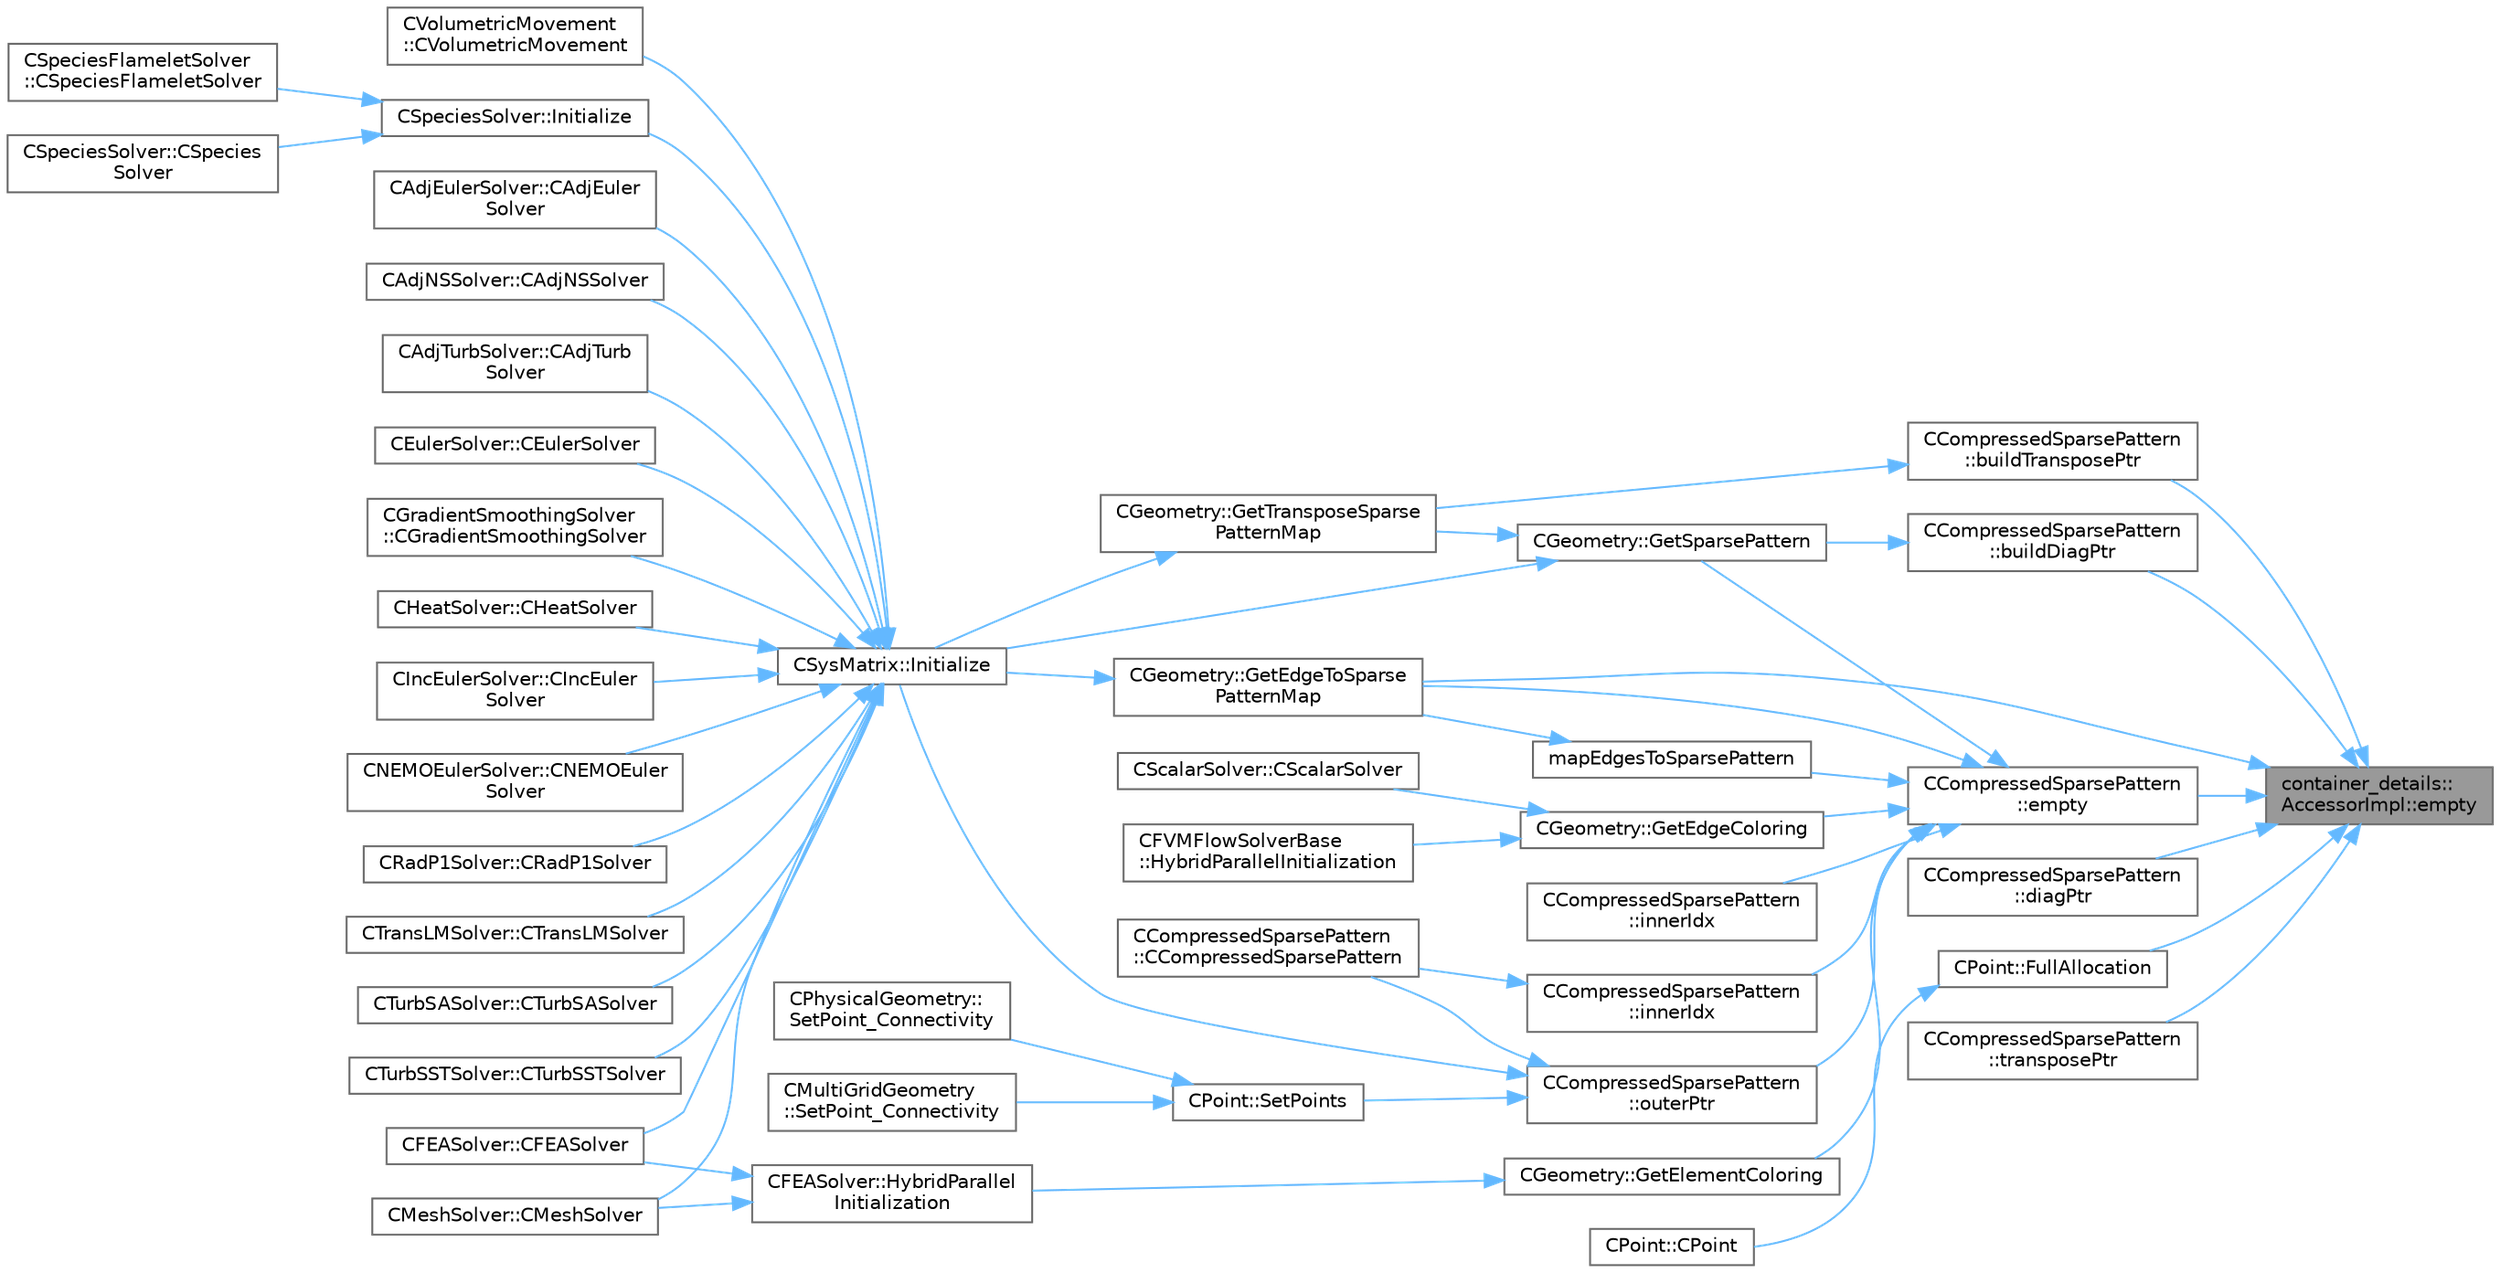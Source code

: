 digraph "container_details::AccessorImpl::empty"
{
 // LATEX_PDF_SIZE
  bgcolor="transparent";
  edge [fontname=Helvetica,fontsize=10,labelfontname=Helvetica,labelfontsize=10];
  node [fontname=Helvetica,fontsize=10,shape=box,height=0.2,width=0.4];
  rankdir="RL";
  Node1 [id="Node000001",label="container_details::\lAccessorImpl::empty",height=0.2,width=0.4,color="gray40", fillcolor="grey60", style="filled", fontcolor="black",tooltip=" "];
  Node1 -> Node2 [id="edge1_Node000001_Node000002",dir="back",color="steelblue1",style="solid",tooltip=" "];
  Node2 [id="Node000002",label="CCompressedSparsePattern\l::buildDiagPtr",height=0.2,width=0.4,color="grey40", fillcolor="white", style="filled",URL="$classCCompressedSparsePattern.html#ae5cfc35029134b4312a9c50380e41b75",tooltip="Build a list of pointers to the diagonal entries of the pattern."];
  Node2 -> Node3 [id="edge2_Node000002_Node000003",dir="back",color="steelblue1",style="solid",tooltip=" "];
  Node3 [id="Node000003",label="CGeometry::GetSparsePattern",height=0.2,width=0.4,color="grey40", fillcolor="white", style="filled",URL="$classCGeometry.html#ae9384368c5032d69b68a389fef8ded4b",tooltip="Get the sparse pattern of \"type\" with given level of fill."];
  Node3 -> Node4 [id="edge3_Node000003_Node000004",dir="back",color="steelblue1",style="solid",tooltip=" "];
  Node4 [id="Node000004",label="CGeometry::GetTransposeSparse\lPatternMap",height=0.2,width=0.4,color="grey40", fillcolor="white", style="filled",URL="$classCGeometry.html#a93838f0e718dd1c69b1a39e30083ad88",tooltip="Get the transpose of the (main, i.e 0 fill) sparse pattern (e.g. CSR becomes CSC)."];
  Node4 -> Node5 [id="edge4_Node000004_Node000005",dir="back",color="steelblue1",style="solid",tooltip=" "];
  Node5 [id="Node000005",label="CSysMatrix::Initialize",height=0.2,width=0.4,color="grey40", fillcolor="white", style="filled",URL="$classCSysMatrix.html#ae17220ac30c2abcc7fdd3c5dc8f04571",tooltip="Initializes the sparse matrix."];
  Node5 -> Node6 [id="edge5_Node000005_Node000006",dir="back",color="steelblue1",style="solid",tooltip=" "];
  Node6 [id="Node000006",label="CAdjEulerSolver::CAdjEuler\lSolver",height=0.2,width=0.4,color="grey40", fillcolor="white", style="filled",URL="$classCAdjEulerSolver.html#a0a739888df9436d4707665d152a7af1a",tooltip=" "];
  Node5 -> Node7 [id="edge6_Node000005_Node000007",dir="back",color="steelblue1",style="solid",tooltip=" "];
  Node7 [id="Node000007",label="CAdjNSSolver::CAdjNSSolver",height=0.2,width=0.4,color="grey40", fillcolor="white", style="filled",URL="$classCAdjNSSolver.html#a323f1dc7c0b9fe00d1911eeeea365d46",tooltip=" "];
  Node5 -> Node8 [id="edge7_Node000005_Node000008",dir="back",color="steelblue1",style="solid",tooltip=" "];
  Node8 [id="Node000008",label="CAdjTurbSolver::CAdjTurb\lSolver",height=0.2,width=0.4,color="grey40", fillcolor="white", style="filled",URL="$classCAdjTurbSolver.html#a621bdae0b081f25a67425cc037cd90a2",tooltip=" "];
  Node5 -> Node9 [id="edge8_Node000005_Node000009",dir="back",color="steelblue1",style="solid",tooltip=" "];
  Node9 [id="Node000009",label="CEulerSolver::CEulerSolver",height=0.2,width=0.4,color="grey40", fillcolor="white", style="filled",URL="$classCEulerSolver.html#acb987947b2e76a9900605cb5fee72460",tooltip="Main constructor of this class."];
  Node5 -> Node10 [id="edge9_Node000005_Node000010",dir="back",color="steelblue1",style="solid",tooltip=" "];
  Node10 [id="Node000010",label="CFEASolver::CFEASolver",height=0.2,width=0.4,color="grey40", fillcolor="white", style="filled",URL="$classCFEASolver.html#a1d4c7d17d9c7143d3079fc78fae1599d",tooltip=" "];
  Node5 -> Node11 [id="edge10_Node000005_Node000011",dir="back",color="steelblue1",style="solid",tooltip=" "];
  Node11 [id="Node000011",label="CGradientSmoothingSolver\l::CGradientSmoothingSolver",height=0.2,width=0.4,color="grey40", fillcolor="white", style="filled",URL="$classCGradientSmoothingSolver.html#a388e06af9042060ac43193566bb03cc8",tooltip="Constructor of the class."];
  Node5 -> Node12 [id="edge11_Node000005_Node000012",dir="back",color="steelblue1",style="solid",tooltip=" "];
  Node12 [id="Node000012",label="CHeatSolver::CHeatSolver",height=0.2,width=0.4,color="grey40", fillcolor="white", style="filled",URL="$classCHeatSolver.html#a89c9ece2b98a950e53f4ee9482968186",tooltip="Constructor of the class."];
  Node5 -> Node13 [id="edge12_Node000005_Node000013",dir="back",color="steelblue1",style="solid",tooltip=" "];
  Node13 [id="Node000013",label="CIncEulerSolver::CIncEuler\lSolver",height=0.2,width=0.4,color="grey40", fillcolor="white", style="filled",URL="$classCIncEulerSolver.html#a2a0c72c1d1d79e45c69da03e01f6281a",tooltip="Constructor of the class."];
  Node5 -> Node14 [id="edge13_Node000005_Node000014",dir="back",color="steelblue1",style="solid",tooltip=" "];
  Node14 [id="Node000014",label="CMeshSolver::CMeshSolver",height=0.2,width=0.4,color="grey40", fillcolor="white", style="filled",URL="$classCMeshSolver.html#a728930536c48c01f17b91808115fdb91",tooltip="Constructor of the class."];
  Node5 -> Node15 [id="edge14_Node000005_Node000015",dir="back",color="steelblue1",style="solid",tooltip=" "];
  Node15 [id="Node000015",label="CNEMOEulerSolver::CNEMOEuler\lSolver",height=0.2,width=0.4,color="grey40", fillcolor="white", style="filled",URL="$classCNEMOEulerSolver.html#a192d56e184ee19ad0b0dd3282b74f1e6",tooltip="Contructor of the class."];
  Node5 -> Node16 [id="edge15_Node000005_Node000016",dir="back",color="steelblue1",style="solid",tooltip=" "];
  Node16 [id="Node000016",label="CRadP1Solver::CRadP1Solver",height=0.2,width=0.4,color="grey40", fillcolor="white", style="filled",URL="$classCRadP1Solver.html#ae423cf9af88b527eb54ebce86227d96a",tooltip=" "];
  Node5 -> Node17 [id="edge16_Node000005_Node000017",dir="back",color="steelblue1",style="solid",tooltip=" "];
  Node17 [id="Node000017",label="CTransLMSolver::CTransLMSolver",height=0.2,width=0.4,color="grey40", fillcolor="white", style="filled",URL="$classCTransLMSolver.html#a20abc5682fb22268537da1eac0abf24d",tooltip=" "];
  Node5 -> Node18 [id="edge17_Node000005_Node000018",dir="back",color="steelblue1",style="solid",tooltip=" "];
  Node18 [id="Node000018",label="CTurbSASolver::CTurbSASolver",height=0.2,width=0.4,color="grey40", fillcolor="white", style="filled",URL="$classCTurbSASolver.html#a06a8b09d1563dd48f364ff6e97c25cd8",tooltip="Constructor."];
  Node5 -> Node19 [id="edge18_Node000005_Node000019",dir="back",color="steelblue1",style="solid",tooltip=" "];
  Node19 [id="Node000019",label="CTurbSSTSolver::CTurbSSTSolver",height=0.2,width=0.4,color="grey40", fillcolor="white", style="filled",URL="$classCTurbSSTSolver.html#a84beba65418c7c2ca4f4843b989b360a",tooltip="Constructor."];
  Node5 -> Node20 [id="edge19_Node000005_Node000020",dir="back",color="steelblue1",style="solid",tooltip=" "];
  Node20 [id="Node000020",label="CVolumetricMovement\l::CVolumetricMovement",height=0.2,width=0.4,color="grey40", fillcolor="white", style="filled",URL="$classCVolumetricMovement.html#a6a95354e05a54fa2d2422f07de8bcc78",tooltip="Constructor of the class."];
  Node5 -> Node21 [id="edge20_Node000005_Node000021",dir="back",color="steelblue1",style="solid",tooltip=" "];
  Node21 [id="Node000021",label="CSpeciesSolver::Initialize",height=0.2,width=0.4,color="grey40", fillcolor="white", style="filled",URL="$classCSpeciesSolver.html#a3add249849d759ed3feec4f335aa9cde",tooltip=" "];
  Node21 -> Node22 [id="edge21_Node000021_Node000022",dir="back",color="steelblue1",style="solid",tooltip=" "];
  Node22 [id="Node000022",label="CSpeciesFlameletSolver\l::CSpeciesFlameletSolver",height=0.2,width=0.4,color="grey40", fillcolor="white", style="filled",URL="$classCSpeciesFlameletSolver.html#ad28daa94ec7a426fd00201bf6139da04",tooltip="Constructor."];
  Node21 -> Node23 [id="edge22_Node000021_Node000023",dir="back",color="steelblue1",style="solid",tooltip=" "];
  Node23 [id="Node000023",label="CSpeciesSolver::CSpecies\lSolver",height=0.2,width=0.4,color="grey40", fillcolor="white", style="filled",URL="$classCSpeciesSolver.html#a3a7863355bb316fe760afeb1db4ca66c",tooltip="Constructor of the class."];
  Node3 -> Node5 [id="edge23_Node000003_Node000005",dir="back",color="steelblue1",style="solid",tooltip=" "];
  Node1 -> Node24 [id="edge24_Node000001_Node000024",dir="back",color="steelblue1",style="solid",tooltip=" "];
  Node24 [id="Node000024",label="CCompressedSparsePattern\l::buildTransposePtr",height=0.2,width=0.4,color="grey40", fillcolor="white", style="filled",URL="$classCCompressedSparsePattern.html#aeda12f12ffb4d5161ec075c63c0f9042",tooltip="Build a list of pointers to the transpose entries of the pattern, requires symmetry."];
  Node24 -> Node4 [id="edge25_Node000024_Node000004",dir="back",color="steelblue1",style="solid",tooltip=" "];
  Node1 -> Node25 [id="edge26_Node000001_Node000025",dir="back",color="steelblue1",style="solid",tooltip=" "];
  Node25 [id="Node000025",label="CCompressedSparsePattern\l::diagPtr",height=0.2,width=0.4,color="grey40", fillcolor="white", style="filled",URL="$classCCompressedSparsePattern.html#a21b9d48bb644fc4b4a0b49d9d881deb4",tooltip=" "];
  Node1 -> Node26 [id="edge27_Node000001_Node000026",dir="back",color="steelblue1",style="solid",tooltip=" "];
  Node26 [id="Node000026",label="CCompressedSparsePattern\l::empty",height=0.2,width=0.4,color="grey40", fillcolor="white", style="filled",URL="$classCCompressedSparsePattern.html#a1e38e3a6aba12be3be4804b1c132721d",tooltip=" "];
  Node26 -> Node27 [id="edge28_Node000026_Node000027",dir="back",color="steelblue1",style="solid",tooltip=" "];
  Node27 [id="Node000027",label="CGeometry::GetEdgeColoring",height=0.2,width=0.4,color="grey40", fillcolor="white", style="filled",URL="$classCGeometry.html#a1918f1d5fd5404f35ab64407242b5d24",tooltip="Get the edge coloring."];
  Node27 -> Node28 [id="edge29_Node000027_Node000028",dir="back",color="steelblue1",style="solid",tooltip=" "];
  Node28 [id="Node000028",label="CScalarSolver::CScalarSolver",height=0.2,width=0.4,color="grey40", fillcolor="white", style="filled",URL="$classCScalarSolver.html#a1afc69d5b797a6ca3951cc43e5594313",tooltip="Constructor of the class."];
  Node27 -> Node29 [id="edge30_Node000027_Node000029",dir="back",color="steelblue1",style="solid",tooltip=" "];
  Node29 [id="Node000029",label="CFVMFlowSolverBase\l::HybridParallelInitialization",height=0.2,width=0.4,color="grey40", fillcolor="white", style="filled",URL="$classCFVMFlowSolverBase.html#add3f32c09f3bb0032ed4cc4144ec8b10",tooltip="Initialize thread parallel variables."];
  Node26 -> Node30 [id="edge31_Node000026_Node000030",dir="back",color="steelblue1",style="solid",tooltip=" "];
  Node30 [id="Node000030",label="CGeometry::GetEdgeToSparse\lPatternMap",height=0.2,width=0.4,color="grey40", fillcolor="white", style="filled",URL="$classCGeometry.html#a23b0c8683a48437d049bdfd8ca05a216",tooltip="Get the edge to sparse pattern map."];
  Node30 -> Node5 [id="edge32_Node000030_Node000005",dir="back",color="steelblue1",style="solid",tooltip=" "];
  Node26 -> Node31 [id="edge33_Node000026_Node000031",dir="back",color="steelblue1",style="solid",tooltip=" "];
  Node31 [id="Node000031",label="CGeometry::GetElementColoring",height=0.2,width=0.4,color="grey40", fillcolor="white", style="filled",URL="$classCGeometry.html#a0958106e0ba545db5ff7fdcf7a8583ba",tooltip="Get the element coloring."];
  Node31 -> Node32 [id="edge34_Node000031_Node000032",dir="back",color="steelblue1",style="solid",tooltip=" "];
  Node32 [id="Node000032",label="CFEASolver::HybridParallel\lInitialization",height=0.2,width=0.4,color="grey40", fillcolor="white", style="filled",URL="$classCFEASolver.html#abcef9eb21dd43cbf8598bdfea0f9fef8",tooltip="Actions required to initialize the supporting variables for hybrid parallel execution."];
  Node32 -> Node10 [id="edge35_Node000032_Node000010",dir="back",color="steelblue1",style="solid",tooltip=" "];
  Node32 -> Node14 [id="edge36_Node000032_Node000014",dir="back",color="steelblue1",style="solid",tooltip=" "];
  Node26 -> Node3 [id="edge37_Node000026_Node000003",dir="back",color="steelblue1",style="solid",tooltip=" "];
  Node26 -> Node33 [id="edge38_Node000026_Node000033",dir="back",color="steelblue1",style="solid",tooltip=" "];
  Node33 [id="Node000033",label="CCompressedSparsePattern\l::innerIdx",height=0.2,width=0.4,color="grey40", fillcolor="white", style="filled",URL="$classCCompressedSparsePattern.html#a56124980a9fb982ca9cde815597512a3",tooltip=" "];
  Node33 -> Node34 [id="edge39_Node000033_Node000034",dir="back",color="steelblue1",style="solid",tooltip=" "];
  Node34 [id="Node000034",label="CCompressedSparsePattern\l::CCompressedSparsePattern",height=0.2,width=0.4,color="grey40", fillcolor="white", style="filled",URL="$classCCompressedSparsePattern.html#a07f79c4d02280eb72748ba210b4ea33c",tooltip="Construct from vector-like objects of any type with methods \"size()\" and \"data()\" (returning a pointe..."];
  Node26 -> Node35 [id="edge40_Node000026_Node000035",dir="back",color="steelblue1",style="solid",tooltip=" "];
  Node35 [id="Node000035",label="CCompressedSparsePattern\l::innerIdx",height=0.2,width=0.4,color="grey40", fillcolor="white", style="filled",URL="$classCCompressedSparsePattern.html#ac00f67ff03eae13be916e3b23ae750d6",tooltip=" "];
  Node26 -> Node36 [id="edge41_Node000026_Node000036",dir="back",color="steelblue1",style="solid",tooltip=" "];
  Node36 [id="Node000036",label="mapEdgesToSparsePattern",height=0.2,width=0.4,color="grey40", fillcolor="white", style="filled",URL="$group__Graph.html#ga9506b1aa0544e8b514535c9d71c8daa5",tooltip="Build a lookup table of the absolute positions of the non zero entries of a compressed sparse pattern..."];
  Node36 -> Node30 [id="edge42_Node000036_Node000030",dir="back",color="steelblue1",style="solid",tooltip=" "];
  Node26 -> Node37 [id="edge43_Node000026_Node000037",dir="back",color="steelblue1",style="solid",tooltip=" "];
  Node37 [id="Node000037",label="CCompressedSparsePattern\l::outerPtr",height=0.2,width=0.4,color="grey40", fillcolor="white", style="filled",URL="$classCCompressedSparsePattern.html#afad476085646cd0bd3354ab94ec74439",tooltip=" "];
  Node37 -> Node34 [id="edge44_Node000037_Node000034",dir="back",color="steelblue1",style="solid",tooltip=" "];
  Node37 -> Node5 [id="edge45_Node000037_Node000005",dir="back",color="steelblue1",style="solid",tooltip=" "];
  Node37 -> Node38 [id="edge46_Node000037_Node000038",dir="back",color="steelblue1",style="solid",tooltip=" "];
  Node38 [id="Node000038",label="CPoint::SetPoints",height=0.2,width=0.4,color="grey40", fillcolor="white", style="filled",URL="$classCPoint.html#a3236f5a85a81f8a1abca8d93108f4505",tooltip="Set the points that compose the control volume."];
  Node38 -> Node39 [id="edge47_Node000038_Node000039",dir="back",color="steelblue1",style="solid",tooltip=" "];
  Node39 [id="Node000039",label="CPhysicalGeometry::\lSetPoint_Connectivity",height=0.2,width=0.4,color="grey40", fillcolor="white", style="filled",URL="$classCPhysicalGeometry.html#ab0568a0b65f24202290007ca97e5e050",tooltip="Set points which surround a point."];
  Node38 -> Node40 [id="edge48_Node000038_Node000040",dir="back",color="steelblue1",style="solid",tooltip=" "];
  Node40 [id="Node000040",label="CMultiGridGeometry\l::SetPoint_Connectivity",height=0.2,width=0.4,color="grey40", fillcolor="white", style="filled",URL="$classCMultiGridGeometry.html#aea8846cce64d85bb7c4ece4f8ab3d1e8",tooltip="Set points which surround a point."];
  Node1 -> Node41 [id="edge49_Node000001_Node000041",dir="back",color="steelblue1",style="solid",tooltip=" "];
  Node41 [id="Node000041",label="CPoint::FullAllocation",height=0.2,width=0.4,color="grey40", fillcolor="white", style="filled",URL="$classCPoint.html#aab6cc5a097e6be90c54c30fc6438761b",tooltip="Allocate the variables not covered by the minimal constructor."];
  Node41 -> Node42 [id="edge50_Node000041_Node000042",dir="back",color="steelblue1",style="solid",tooltip=" "];
  Node42 [id="Node000042",label="CPoint::CPoint",height=0.2,width=0.4,color="grey40", fillcolor="white", style="filled",URL="$classCPoint.html#a6cb9acc7bf4554e4bd13f1d30478836e",tooltip="\"Full\" constructor of the class."];
  Node1 -> Node30 [id="edge51_Node000001_Node000030",dir="back",color="steelblue1",style="solid",tooltip=" "];
  Node1 -> Node43 [id="edge52_Node000001_Node000043",dir="back",color="steelblue1",style="solid",tooltip=" "];
  Node43 [id="Node000043",label="CCompressedSparsePattern\l::transposePtr",height=0.2,width=0.4,color="grey40", fillcolor="white", style="filled",URL="$classCCompressedSparsePattern.html#adc159a3fa77c16750be0db94a5ca1f75",tooltip=" "];
}

